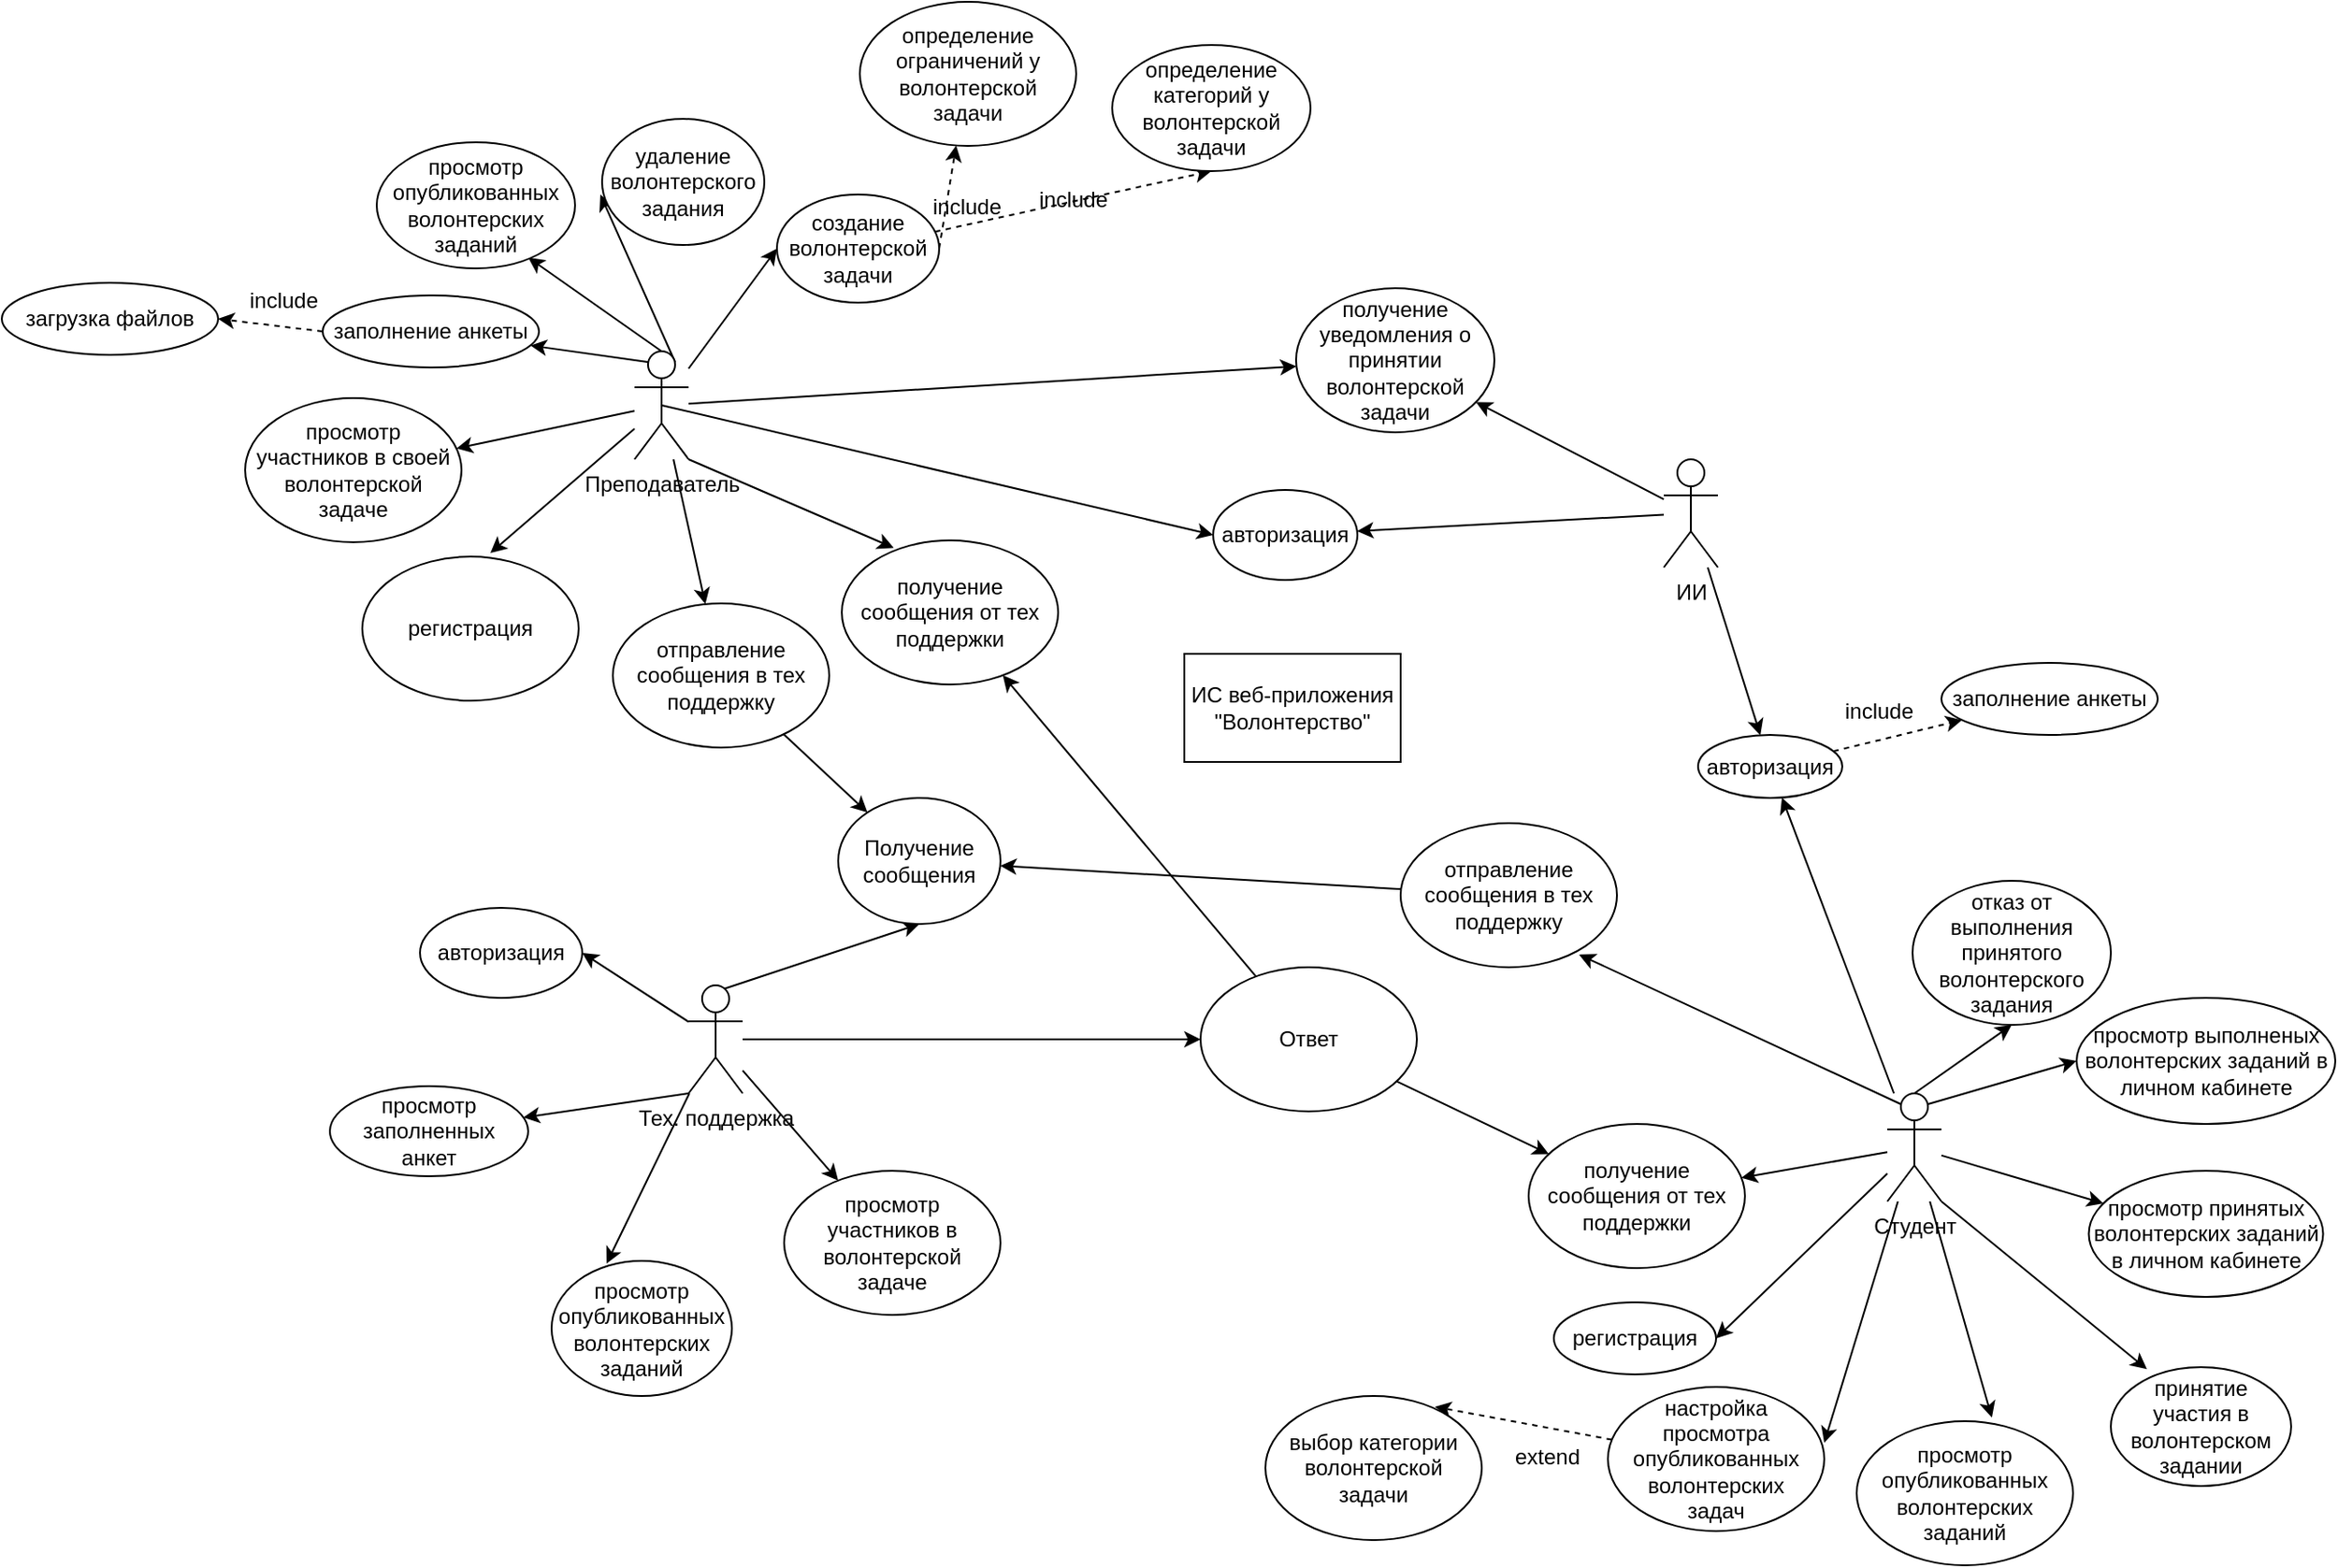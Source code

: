 <mxfile version="20.8.14" type="github" pages="2">
  <diagram name="Страница 1" id="z4BzmiRj_DHh36oflI8Z">
    <mxGraphModel dx="2327" dy="1982" grid="1" gridSize="10" guides="1" tooltips="1" connect="1" arrows="1" fold="1" page="1" pageScale="1" pageWidth="827" pageHeight="1169" math="0" shadow="0">
      <root>
        <mxCell id="0" />
        <mxCell id="1" parent="0" />
        <mxCell id="gDPggaGxx6O4iLNiBXid-1" value="ИС веб-приложения&lt;br&gt;&quot;Волонтерство&quot;" style="rounded=0;whiteSpace=wrap;html=1;" parent="1" vertex="1">
          <mxGeometry x="385" y="194" width="120" height="60" as="geometry" />
        </mxCell>
        <mxCell id="gDPggaGxx6O4iLNiBXid-53" style="rounded=0;orthogonalLoop=1;jettySize=auto;html=1;exitX=0.25;exitY=0.1;exitDx=0;exitDy=0;exitPerimeter=0;" parent="1" source="gDPggaGxx6O4iLNiBXid-2" target="gDPggaGxx6O4iLNiBXid-31" edge="1">
          <mxGeometry relative="1" as="geometry">
            <mxPoint x="90" y="30" as="sourcePoint" />
          </mxGeometry>
        </mxCell>
        <mxCell id="RYrhXpVyU5Pjp8mhtHB1-24" style="rounded=0;orthogonalLoop=1;jettySize=auto;html=1;entryX=0.764;entryY=0.914;entryDx=0;entryDy=0;exitX=0.5;exitY=0;exitDx=0;exitDy=0;exitPerimeter=0;entryPerimeter=0;" parent="1" source="gDPggaGxx6O4iLNiBXid-2" target="gDPggaGxx6O4iLNiBXid-84" edge="1">
          <mxGeometry relative="1" as="geometry" />
        </mxCell>
        <mxCell id="RYrhXpVyU5Pjp8mhtHB1-25" style="rounded=0;orthogonalLoop=1;jettySize=auto;html=1;entryX=0.592;entryY=-0.025;entryDx=0;entryDy=0;entryPerimeter=0;" parent="1" source="gDPggaGxx6O4iLNiBXid-2" target="RYrhXpVyU5Pjp8mhtHB1-18" edge="1">
          <mxGeometry relative="1" as="geometry" />
        </mxCell>
        <mxCell id="RYrhXpVyU5Pjp8mhtHB1-26" style="rounded=0;orthogonalLoop=1;jettySize=auto;html=1;" parent="1" source="gDPggaGxx6O4iLNiBXid-2" target="RYrhXpVyU5Pjp8mhtHB1-17" edge="1">
          <mxGeometry relative="1" as="geometry" />
        </mxCell>
        <mxCell id="RYrhXpVyU5Pjp8mhtHB1-27" style="rounded=0;orthogonalLoop=1;jettySize=auto;html=1;entryX=0;entryY=0.5;entryDx=0;entryDy=0;" parent="1" source="gDPggaGxx6O4iLNiBXid-2" target="gDPggaGxx6O4iLNiBXid-49" edge="1">
          <mxGeometry relative="1" as="geometry" />
        </mxCell>
        <mxCell id="RYrhXpVyU5Pjp8mhtHB1-33" style="rounded=0;orthogonalLoop=1;jettySize=auto;html=1;exitX=0.75;exitY=0.1;exitDx=0;exitDy=0;exitPerimeter=0;entryX=-0.011;entryY=0.6;entryDx=0;entryDy=0;entryPerimeter=0;" parent="1" source="gDPggaGxx6O4iLNiBXid-2" target="RYrhXpVyU5Pjp8mhtHB1-32" edge="1">
          <mxGeometry relative="1" as="geometry" />
        </mxCell>
        <mxCell id="4IAlFlS2Ji76AbJjBBDU-8" value="" style="edgeStyle=none;rounded=0;orthogonalLoop=1;jettySize=auto;html=1;" parent="1" source="gDPggaGxx6O4iLNiBXid-2" target="4IAlFlS2Ji76AbJjBBDU-2" edge="1">
          <mxGeometry relative="1" as="geometry" />
        </mxCell>
        <mxCell id="4IAlFlS2Ji76AbJjBBDU-10" value="" style="edgeStyle=none;rounded=0;orthogonalLoop=1;jettySize=auto;html=1;" parent="1" source="gDPggaGxx6O4iLNiBXid-2" target="gDPggaGxx6O4iLNiBXid-52" edge="1">
          <mxGeometry relative="1" as="geometry" />
        </mxCell>
        <mxCell id="F1-DKK8NnoGAS7cYLjAr-1" style="rounded=0;orthogonalLoop=1;jettySize=auto;html=1;exitX=1;exitY=1;exitDx=0;exitDy=0;exitPerimeter=0;entryX=0.24;entryY=0.052;entryDx=0;entryDy=0;entryPerimeter=0;" edge="1" parent="1" source="gDPggaGxx6O4iLNiBXid-2" target="4IAlFlS2Ji76AbJjBBDU-3">
          <mxGeometry relative="1" as="geometry" />
        </mxCell>
        <mxCell id="F1-DKK8NnoGAS7cYLjAr-2" style="edgeStyle=none;rounded=0;orthogonalLoop=1;jettySize=auto;html=1;entryX=0;entryY=0.5;entryDx=0;entryDy=0;exitX=0.5;exitY=0.5;exitDx=0;exitDy=0;exitPerimeter=0;" edge="1" parent="1" source="gDPggaGxx6O4iLNiBXid-2" target="gDPggaGxx6O4iLNiBXid-29">
          <mxGeometry relative="1" as="geometry">
            <mxPoint x="110" y="60" as="sourcePoint" />
          </mxGeometry>
        </mxCell>
        <mxCell id="gDPggaGxx6O4iLNiBXid-2" value="Преподаватель" style="shape=umlActor;verticalLabelPosition=bottom;verticalAlign=top;html=1;outlineConnect=0;" parent="1" vertex="1">
          <mxGeometry x="80" y="26" width="30" height="60" as="geometry" />
        </mxCell>
        <mxCell id="RYrhXpVyU5Pjp8mhtHB1-1" style="rounded=0;orthogonalLoop=1;jettySize=auto;html=1;" parent="1" source="gDPggaGxx6O4iLNiBXid-3" target="gDPggaGxx6O4iLNiBXid-81" edge="1">
          <mxGeometry relative="1" as="geometry" />
        </mxCell>
        <mxCell id="RYrhXpVyU5Pjp8mhtHB1-2" style="rounded=0;orthogonalLoop=1;jettySize=auto;html=1;entryX=1;entryY=0.5;entryDx=0;entryDy=0;" parent="1" source="gDPggaGxx6O4iLNiBXid-3" target="gDPggaGxx6O4iLNiBXid-82" edge="1">
          <mxGeometry relative="1" as="geometry">
            <mxPoint x="700" y="550" as="targetPoint" />
          </mxGeometry>
        </mxCell>
        <mxCell id="RYrhXpVyU5Pjp8mhtHB1-3" style="rounded=0;orthogonalLoop=1;jettySize=auto;html=1;entryX=0.625;entryY=-0.025;entryDx=0;entryDy=0;entryPerimeter=0;" parent="1" source="gDPggaGxx6O4iLNiBXid-3" target="gDPggaGxx6O4iLNiBXid-85" edge="1">
          <mxGeometry relative="1" as="geometry" />
        </mxCell>
        <mxCell id="RYrhXpVyU5Pjp8mhtHB1-5" style="rounded=0;orthogonalLoop=1;jettySize=auto;html=1;exitX=1;exitY=1;exitDx=0;exitDy=0;exitPerimeter=0;entryX=0.2;entryY=0.017;entryDx=0;entryDy=0;entryPerimeter=0;" parent="1" source="gDPggaGxx6O4iLNiBXid-3" target="gDPggaGxx6O4iLNiBXid-87" edge="1">
          <mxGeometry relative="1" as="geometry" />
        </mxCell>
        <mxCell id="RYrhXpVyU5Pjp8mhtHB1-6" style="rounded=0;orthogonalLoop=1;jettySize=auto;html=1;" parent="1" source="gDPggaGxx6O4iLNiBXid-3" target="gDPggaGxx6O4iLNiBXid-92" edge="1">
          <mxGeometry relative="1" as="geometry" />
        </mxCell>
        <mxCell id="RYrhXpVyU5Pjp8mhtHB1-7" style="rounded=0;orthogonalLoop=1;jettySize=auto;html=1;entryX=0.5;entryY=1;entryDx=0;entryDy=0;exitX=0.5;exitY=0;exitDx=0;exitDy=0;exitPerimeter=0;" parent="1" source="gDPggaGxx6O4iLNiBXid-3" target="gDPggaGxx6O4iLNiBXid-96" edge="1">
          <mxGeometry relative="1" as="geometry" />
        </mxCell>
        <mxCell id="RYrhXpVyU5Pjp8mhtHB1-38" style="edgeStyle=none;rounded=0;orthogonalLoop=1;jettySize=auto;html=1;entryX=1;entryY=0.388;entryDx=0;entryDy=0;entryPerimeter=0;" parent="1" source="gDPggaGxx6O4iLNiBXid-3" target="RYrhXpVyU5Pjp8mhtHB1-19" edge="1">
          <mxGeometry relative="1" as="geometry" />
        </mxCell>
        <mxCell id="4IAlFlS2Ji76AbJjBBDU-18" value="" style="edgeStyle=none;rounded=0;orthogonalLoop=1;jettySize=auto;html=1;" parent="1" source="gDPggaGxx6O4iLNiBXid-3" target="4IAlFlS2Ji76AbJjBBDU-15" edge="1">
          <mxGeometry relative="1" as="geometry" />
        </mxCell>
        <mxCell id="F1-DKK8NnoGAS7cYLjAr-4" style="edgeStyle=none;rounded=0;orthogonalLoop=1;jettySize=auto;html=1;exitX=0.25;exitY=0.1;exitDx=0;exitDy=0;exitPerimeter=0;entryX=0.825;entryY=0.912;entryDx=0;entryDy=0;entryPerimeter=0;" edge="1" parent="1" source="gDPggaGxx6O4iLNiBXid-3" target="4IAlFlS2Ji76AbJjBBDU-14">
          <mxGeometry relative="1" as="geometry">
            <mxPoint x="720.0" y="430" as="targetPoint" />
          </mxGeometry>
        </mxCell>
        <mxCell id="F1-DKK8NnoGAS7cYLjAr-5" style="edgeStyle=none;rounded=0;orthogonalLoop=1;jettySize=auto;html=1;exitX=0.75;exitY=0.1;exitDx=0;exitDy=0;exitPerimeter=0;entryX=0;entryY=0.5;entryDx=0;entryDy=0;" edge="1" parent="1" source="gDPggaGxx6O4iLNiBXid-3" target="gDPggaGxx6O4iLNiBXid-95">
          <mxGeometry relative="1" as="geometry">
            <mxPoint x="904" y="471" as="targetPoint" />
          </mxGeometry>
        </mxCell>
        <mxCell id="gDPggaGxx6O4iLNiBXid-3" value="Студент" style="shape=umlActor;verticalLabelPosition=bottom;verticalAlign=top;html=1;outlineConnect=0;" parent="1" vertex="1">
          <mxGeometry x="775" y="438" width="30" height="60" as="geometry" />
        </mxCell>
        <mxCell id="gDPggaGxx6O4iLNiBXid-13" style="rounded=0;orthogonalLoop=1;jettySize=auto;html=1;entryX=1;entryY=0.5;entryDx=0;entryDy=0;" parent="1" source="gDPggaGxx6O4iLNiBXid-4" target="gDPggaGxx6O4iLNiBXid-7" edge="1">
          <mxGeometry relative="1" as="geometry" />
        </mxCell>
        <mxCell id="gDPggaGxx6O4iLNiBXid-20" style="rounded=0;orthogonalLoop=1;jettySize=auto;html=1;entryX=0.305;entryY=0.02;entryDx=0;entryDy=0;entryPerimeter=0;" parent="1" source="gDPggaGxx6O4iLNiBXid-4" target="gDPggaGxx6O4iLNiBXid-9" edge="1">
          <mxGeometry relative="1" as="geometry" />
        </mxCell>
        <mxCell id="gDPggaGxx6O4iLNiBXid-27" style="rounded=0;orthogonalLoop=1;jettySize=auto;html=1;exitX=0.25;exitY=0.1;exitDx=0;exitDy=0;exitPerimeter=0;entryX=0.5;entryY=1;entryDx=0;entryDy=0;" parent="1" source="gDPggaGxx6O4iLNiBXid-4" target="gDPggaGxx6O4iLNiBXid-12" edge="1">
          <mxGeometry relative="1" as="geometry">
            <mxPoint x="190" y="385" as="targetPoint" />
          </mxGeometry>
        </mxCell>
        <mxCell id="gDPggaGxx6O4iLNiBXid-28" style="rounded=0;orthogonalLoop=1;jettySize=auto;html=1;exitX=0;exitY=1;exitDx=0;exitDy=0;exitPerimeter=0;" parent="1" source="gDPggaGxx6O4iLNiBXid-4" target="gDPggaGxx6O4iLNiBXid-8" edge="1">
          <mxGeometry relative="1" as="geometry" />
        </mxCell>
        <mxCell id="RYrhXpVyU5Pjp8mhtHB1-28" style="rounded=0;orthogonalLoop=1;jettySize=auto;html=1;" parent="1" source="gDPggaGxx6O4iLNiBXid-4" target="RYrhXpVyU5Pjp8mhtHB1-20" edge="1">
          <mxGeometry relative="1" as="geometry" />
        </mxCell>
        <mxCell id="4IAlFlS2Ji76AbJjBBDU-6" value="" style="edgeStyle=none;rounded=0;orthogonalLoop=1;jettySize=auto;html=1;" parent="1" source="gDPggaGxx6O4iLNiBXid-4" target="RYrhXpVyU5Pjp8mhtHB1-43" edge="1">
          <mxGeometry relative="1" as="geometry" />
        </mxCell>
        <mxCell id="gDPggaGxx6O4iLNiBXid-4" value="Тех. поддержка" style="shape=umlActor;verticalLabelPosition=bottom;verticalAlign=top;html=1;outlineConnect=0;" parent="1" vertex="1">
          <mxGeometry x="110" y="378" width="30" height="60" as="geometry" />
        </mxCell>
        <mxCell id="4IAlFlS2Ji76AbJjBBDU-19" value="" style="edgeStyle=none;rounded=0;orthogonalLoop=1;jettySize=auto;html=1;" parent="1" source="gDPggaGxx6O4iLNiBXid-5" target="gDPggaGxx6O4iLNiBXid-52" edge="1">
          <mxGeometry relative="1" as="geometry" />
        </mxCell>
        <mxCell id="4IAlFlS2Ji76AbJjBBDU-20" value="" style="edgeStyle=none;rounded=0;orthogonalLoop=1;jettySize=auto;html=1;" parent="1" source="gDPggaGxx6O4iLNiBXid-5" target="gDPggaGxx6O4iLNiBXid-29" edge="1">
          <mxGeometry relative="1" as="geometry" />
        </mxCell>
        <mxCell id="4IAlFlS2Ji76AbJjBBDU-23" value="" style="edgeStyle=none;rounded=0;orthogonalLoop=1;jettySize=auto;html=1;" parent="1" source="gDPggaGxx6O4iLNiBXid-5" target="gDPggaGxx6O4iLNiBXid-81" edge="1">
          <mxGeometry relative="1" as="geometry" />
        </mxCell>
        <mxCell id="gDPggaGxx6O4iLNiBXid-5" value="ИИ" style="shape=umlActor;verticalLabelPosition=bottom;verticalAlign=top;html=1;outlineConnect=0;" parent="1" vertex="1">
          <mxGeometry x="651" y="86" width="30" height="60" as="geometry" />
        </mxCell>
        <mxCell id="gDPggaGxx6O4iLNiBXid-7" value="авторизация" style="ellipse;whiteSpace=wrap;html=1;" parent="1" vertex="1">
          <mxGeometry x="-39" y="335" width="90" height="50" as="geometry" />
        </mxCell>
        <mxCell id="gDPggaGxx6O4iLNiBXid-8" value="просмотр заполненных&lt;br&gt;анкет" style="ellipse;whiteSpace=wrap;html=1;" parent="1" vertex="1">
          <mxGeometry x="-89" y="434" width="110" height="50" as="geometry" />
        </mxCell>
        <mxCell id="gDPggaGxx6O4iLNiBXid-9" value="просмотр опубликованных волонтерских заданий" style="ellipse;whiteSpace=wrap;html=1;" parent="1" vertex="1">
          <mxGeometry x="34" y="531" width="100" height="75" as="geometry" />
        </mxCell>
        <mxCell id="gDPggaGxx6O4iLNiBXid-12" value="Получение сообщения" style="ellipse;whiteSpace=wrap;html=1;" parent="1" vertex="1">
          <mxGeometry x="193" y="274" width="90" height="70" as="geometry" />
        </mxCell>
        <mxCell id="gDPggaGxx6O4iLNiBXid-29" value="авторизация" style="ellipse;whiteSpace=wrap;html=1;" parent="1" vertex="1">
          <mxGeometry x="401" y="103" width="80" height="50" as="geometry" />
        </mxCell>
        <mxCell id="gDPggaGxx6O4iLNiBXid-30" value="загрузка файлов" style="ellipse;whiteSpace=wrap;html=1;" parent="1" vertex="1">
          <mxGeometry x="-271" y="-12" width="120" height="40" as="geometry" />
        </mxCell>
        <mxCell id="gDPggaGxx6O4iLNiBXid-31" value="заполнение анкеты" style="ellipse;whiteSpace=wrap;html=1;" parent="1" vertex="1">
          <mxGeometry x="-93" y="-5" width="120" height="40" as="geometry" />
        </mxCell>
        <mxCell id="gDPggaGxx6O4iLNiBXid-42" value="" style="endArrow=classic;html=1;rounded=0;dashed=1;exitX=0;exitY=0.5;exitDx=0;exitDy=0;entryX=1;entryY=0.5;entryDx=0;entryDy=0;" parent="1" source="gDPggaGxx6O4iLNiBXid-31" target="gDPggaGxx6O4iLNiBXid-30" edge="1">
          <mxGeometry width="50" height="50" relative="1" as="geometry">
            <mxPoint x="270" y="110" as="sourcePoint" />
            <mxPoint x="-160" y="50" as="targetPoint" />
          </mxGeometry>
        </mxCell>
        <mxCell id="gDPggaGxx6O4iLNiBXid-65" style="rounded=0;orthogonalLoop=1;jettySize=auto;html=1;dashed=1;entryX=0.5;entryY=1;entryDx=0;entryDy=0;" parent="1" source="gDPggaGxx6O4iLNiBXid-49" target="gDPggaGxx6O4iLNiBXid-50" edge="1">
          <mxGeometry relative="1" as="geometry" />
        </mxCell>
        <mxCell id="RYrhXpVyU5Pjp8mhtHB1-35" style="rounded=0;orthogonalLoop=1;jettySize=auto;html=1;exitX=1;exitY=0.5;exitDx=0;exitDy=0;dashed=1;" parent="1" source="gDPggaGxx6O4iLNiBXid-49" target="RYrhXpVyU5Pjp8mhtHB1-31" edge="1">
          <mxGeometry relative="1" as="geometry" />
        </mxCell>
        <mxCell id="gDPggaGxx6O4iLNiBXid-49" value="создание волонтерской задачи" style="ellipse;whiteSpace=wrap;html=1;" parent="1" vertex="1">
          <mxGeometry x="159" y="-61" width="90" height="60" as="geometry" />
        </mxCell>
        <mxCell id="gDPggaGxx6O4iLNiBXid-50" value="определение категорий у волонтерской &lt;br&gt;задачи" style="ellipse;whiteSpace=wrap;html=1;" parent="1" vertex="1">
          <mxGeometry x="345" y="-144" width="110" height="70" as="geometry" />
        </mxCell>
        <mxCell id="gDPggaGxx6O4iLNiBXid-52" value="получение уведомления о принятии волонтерской задачи" style="ellipse;whiteSpace=wrap;html=1;" parent="1" vertex="1">
          <mxGeometry x="447" y="-9" width="110" height="80" as="geometry" />
        </mxCell>
        <mxCell id="gDPggaGxx6O4iLNiBXid-100" style="rounded=0;orthogonalLoop=1;jettySize=auto;html=1;dashed=1;" parent="1" source="gDPggaGxx6O4iLNiBXid-81" target="gDPggaGxx6O4iLNiBXid-83" edge="1">
          <mxGeometry relative="1" as="geometry" />
        </mxCell>
        <mxCell id="gDPggaGxx6O4iLNiBXid-81" value="авторизация" style="ellipse;whiteSpace=wrap;html=1;" parent="1" vertex="1">
          <mxGeometry x="670" y="239" width="80" height="35" as="geometry" />
        </mxCell>
        <mxCell id="gDPggaGxx6O4iLNiBXid-82" value="регистрация" style="ellipse;whiteSpace=wrap;html=1;" parent="1" vertex="1">
          <mxGeometry x="590" y="554" width="90" height="40" as="geometry" />
        </mxCell>
        <mxCell id="gDPggaGxx6O4iLNiBXid-83" value="заполнение анкеты" style="ellipse;whiteSpace=wrap;html=1;" parent="1" vertex="1">
          <mxGeometry x="805" y="199" width="120" height="40" as="geometry" />
        </mxCell>
        <mxCell id="gDPggaGxx6O4iLNiBXid-84" value="просмотр опубликованных волонтерских заданий" style="ellipse;whiteSpace=wrap;html=1;" parent="1" vertex="1">
          <mxGeometry x="-63" y="-90" width="110" height="70" as="geometry" />
        </mxCell>
        <mxCell id="gDPggaGxx6O4iLNiBXid-85" value="просмотр опубликованных волонтерских заданий" style="ellipse;whiteSpace=wrap;html=1;" parent="1" vertex="1">
          <mxGeometry x="758" y="620" width="120" height="80" as="geometry" />
        </mxCell>
        <mxCell id="gDPggaGxx6O4iLNiBXid-87" value="принятие участия в&lt;br&gt;волонтерском&lt;br&gt;задании" style="ellipse;whiteSpace=wrap;html=1;" parent="1" vertex="1">
          <mxGeometry x="899" y="590" width="100" height="66" as="geometry" />
        </mxCell>
        <mxCell id="gDPggaGxx6O4iLNiBXid-92" value="просмотр принятых&lt;br&gt;волонтерских заданий в личном кабинете" style="ellipse;whiteSpace=wrap;html=1;" parent="1" vertex="1">
          <mxGeometry x="886.75" y="481" width="130" height="70" as="geometry" />
        </mxCell>
        <mxCell id="gDPggaGxx6O4iLNiBXid-95" value="просмотр выполненых&lt;br&gt;волонтерских заданий в личном кабинете" style="ellipse;whiteSpace=wrap;html=1;" parent="1" vertex="1">
          <mxGeometry x="880" y="385" width="143.5" height="70" as="geometry" />
        </mxCell>
        <mxCell id="gDPggaGxx6O4iLNiBXid-96" value="отказ от&lt;br&gt;выполнения принятого волонтерского задания" style="ellipse;whiteSpace=wrap;html=1;" parent="1" vertex="1">
          <mxGeometry x="789" y="320" width="110" height="80" as="geometry" />
        </mxCell>
        <mxCell id="RYrhXpVyU5Pjp8mhtHB1-16" value="include" style="text;html=1;align=center;verticalAlign=middle;resizable=0;points=[];autosize=1;strokeColor=none;fillColor=none;" parent="1" vertex="1">
          <mxGeometry x="-145" y="-17" width="60" height="30" as="geometry" />
        </mxCell>
        <mxCell id="RYrhXpVyU5Pjp8mhtHB1-17" value="просмотр участников в своей волонтерской задаче" style="ellipse;whiteSpace=wrap;html=1;" parent="1" vertex="1">
          <mxGeometry x="-136" y="52" width="120" height="80" as="geometry" />
        </mxCell>
        <mxCell id="RYrhXpVyU5Pjp8mhtHB1-18" value="регистрация" style="ellipse;whiteSpace=wrap;html=1;" parent="1" vertex="1">
          <mxGeometry x="-71" y="140" width="120" height="80" as="geometry" />
        </mxCell>
        <mxCell id="RYrhXpVyU5Pjp8mhtHB1-40" style="edgeStyle=none;rounded=0;orthogonalLoop=1;jettySize=auto;html=1;entryX=0.783;entryY=0.075;entryDx=0;entryDy=0;entryPerimeter=0;dashed=1;" parent="1" source="RYrhXpVyU5Pjp8mhtHB1-19" target="RYrhXpVyU5Pjp8mhtHB1-29" edge="1">
          <mxGeometry relative="1" as="geometry" />
        </mxCell>
        <mxCell id="RYrhXpVyU5Pjp8mhtHB1-19" value="настройка просмотра опубликованных волонтерских&lt;br&gt;задач" style="ellipse;whiteSpace=wrap;html=1;" parent="1" vertex="1">
          <mxGeometry x="620" y="601" width="120" height="80" as="geometry" />
        </mxCell>
        <mxCell id="RYrhXpVyU5Pjp8mhtHB1-20" value="просмотр участников в волонтерской задаче" style="ellipse;whiteSpace=wrap;html=1;" parent="1" vertex="1">
          <mxGeometry x="163" y="481" width="120" height="80" as="geometry" />
        </mxCell>
        <mxCell id="RYrhXpVyU5Pjp8mhtHB1-29" value="выбор категории волонтерской задачи" style="ellipse;whiteSpace=wrap;html=1;" parent="1" vertex="1">
          <mxGeometry x="430" y="606" width="120" height="80" as="geometry" />
        </mxCell>
        <mxCell id="RYrhXpVyU5Pjp8mhtHB1-31" value="определение ограничений у волонтерской задачи" style="ellipse;whiteSpace=wrap;html=1;" parent="1" vertex="1">
          <mxGeometry x="205" y="-168" width="120" height="80" as="geometry" />
        </mxCell>
        <mxCell id="RYrhXpVyU5Pjp8mhtHB1-32" value="удаление волонтерского задания" style="ellipse;whiteSpace=wrap;html=1;" parent="1" vertex="1">
          <mxGeometry x="62" y="-103" width="90" height="70" as="geometry" />
        </mxCell>
        <mxCell id="RYrhXpVyU5Pjp8mhtHB1-34" value="include" style="text;html=1;align=center;verticalAlign=middle;resizable=0;points=[];autosize=1;strokeColor=none;fillColor=none;" parent="1" vertex="1">
          <mxGeometry x="293" y="-73" width="60" height="30" as="geometry" />
        </mxCell>
        <mxCell id="RYrhXpVyU5Pjp8mhtHB1-36" value="include" style="text;html=1;align=center;verticalAlign=middle;resizable=0;points=[];autosize=1;strokeColor=none;fillColor=none;" parent="1" vertex="1">
          <mxGeometry x="234" y="-69" width="60" height="30" as="geometry" />
        </mxCell>
        <mxCell id="RYrhXpVyU5Pjp8mhtHB1-42" value="extend" style="text;html=1;align=center;verticalAlign=middle;resizable=0;points=[];autosize=1;strokeColor=none;fillColor=none;" parent="1" vertex="1">
          <mxGeometry x="556" y="625" width="60" height="30" as="geometry" />
        </mxCell>
        <mxCell id="4IAlFlS2Ji76AbJjBBDU-7" value="" style="edgeStyle=none;rounded=0;orthogonalLoop=1;jettySize=auto;html=1;" parent="1" source="RYrhXpVyU5Pjp8mhtHB1-43" target="4IAlFlS2Ji76AbJjBBDU-3" edge="1">
          <mxGeometry relative="1" as="geometry" />
        </mxCell>
        <mxCell id="4IAlFlS2Ji76AbJjBBDU-16" value="" style="edgeStyle=none;rounded=0;orthogonalLoop=1;jettySize=auto;html=1;" parent="1" source="RYrhXpVyU5Pjp8mhtHB1-43" target="4IAlFlS2Ji76AbJjBBDU-15" edge="1">
          <mxGeometry relative="1" as="geometry" />
        </mxCell>
        <mxCell id="RYrhXpVyU5Pjp8mhtHB1-43" value="Ответ" style="ellipse;whiteSpace=wrap;html=1;" parent="1" vertex="1">
          <mxGeometry x="394" y="368" width="120" height="80" as="geometry" />
        </mxCell>
        <mxCell id="4IAlFlS2Ji76AbJjBBDU-5" value="" style="edgeStyle=none;rounded=0;orthogonalLoop=1;jettySize=auto;html=1;" parent="1" source="4IAlFlS2Ji76AbJjBBDU-2" target="gDPggaGxx6O4iLNiBXid-12" edge="1">
          <mxGeometry relative="1" as="geometry" />
        </mxCell>
        <mxCell id="4IAlFlS2Ji76AbJjBBDU-2" value="отправление сообщения в тех поддержку" style="ellipse;whiteSpace=wrap;html=1;" parent="1" vertex="1">
          <mxGeometry x="68" y="166" width="120" height="80" as="geometry" />
        </mxCell>
        <mxCell id="4IAlFlS2Ji76AbJjBBDU-3" value="получение сообщения от тех поддержки" style="ellipse;whiteSpace=wrap;html=1;" parent="1" vertex="1">
          <mxGeometry x="195" y="131" width="120" height="80" as="geometry" />
        </mxCell>
        <mxCell id="4IAlFlS2Ji76AbJjBBDU-17" value="" style="edgeStyle=none;rounded=0;orthogonalLoop=1;jettySize=auto;html=1;" parent="1" source="4IAlFlS2Ji76AbJjBBDU-14" target="gDPggaGxx6O4iLNiBXid-12" edge="1">
          <mxGeometry relative="1" as="geometry" />
        </mxCell>
        <mxCell id="4IAlFlS2Ji76AbJjBBDU-14" value="отправление сообщения в тех поддержку" style="ellipse;whiteSpace=wrap;html=1;" parent="1" vertex="1">
          <mxGeometry x="505" y="288" width="120" height="80" as="geometry" />
        </mxCell>
        <mxCell id="4IAlFlS2Ji76AbJjBBDU-15" value="получение сообщения от тех поддержки" style="ellipse;whiteSpace=wrap;html=1;" parent="1" vertex="1">
          <mxGeometry x="576" y="455" width="120" height="80" as="geometry" />
        </mxCell>
        <mxCell id="4IAlFlS2Ji76AbJjBBDU-24" value="include" style="text;html=1;align=center;verticalAlign=middle;resizable=0;points=[];autosize=1;strokeColor=none;fillColor=none;" parent="1" vertex="1">
          <mxGeometry x="740" y="211" width="60" height="30" as="geometry" />
        </mxCell>
      </root>
    </mxGraphModel>
  </diagram>
  <diagram id="S5URIqsvgGp2rpRGRLsX" name="Страница 2">
    <mxGraphModel dx="1034" dy="516" grid="1" gridSize="10" guides="1" tooltips="1" connect="1" arrows="1" fold="1" page="1" pageScale="1" pageWidth="827" pageHeight="1169" math="0" shadow="0">
      <root>
        <mxCell id="0" />
        <mxCell id="1" parent="0" />
      </root>
    </mxGraphModel>
  </diagram>
</mxfile>
